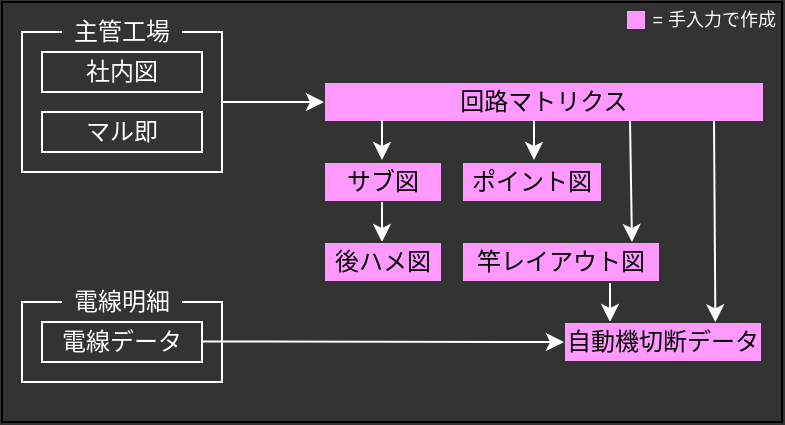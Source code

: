 <mxfile>
    <diagram id="nvRNAKMqMzsSN21wuebc" name="ページ1">
        <mxGraphModel dx="482" dy="288" grid="1" gridSize="10" guides="1" tooltips="1" connect="1" arrows="1" fold="1" page="1" pageScale="1" pageWidth="827" pageHeight="1169" background="#333333" math="0" shadow="0">
            <root>
                <mxCell id="0"/>
                <mxCell id="1" parent="0"/>
                <mxCell id="11" value="" style="rounded=0;whiteSpace=wrap;html=1;fillStyle=solid;fillColor=#333333;fontColor=#FFFFFF;container=0;" parent="1" vertex="1">
                    <mxGeometry x="60" y="160" width="390" height="210" as="geometry"/>
                </mxCell>
                <mxCell id="3" value="回路マトリクス" style="rounded=0;whiteSpace=wrap;strokeColor=#333333;fillStyle=solid;fillColor=#ff99ff;fontColor=#000000;" parent="1" vertex="1">
                    <mxGeometry x="221" y="200" width="220" height="20" as="geometry"/>
                </mxCell>
                <mxCell id="33" value="" style="edgeStyle=none;curved=1;html=1;exitX=1;exitY=0.5;exitDx=0;exitDy=0;entryX=0;entryY=0.5;entryDx=0;entryDy=0;strokeColor=#FFFFFF;" parent="1" source="2" target="3" edge="1">
                    <mxGeometry relative="1" as="geometry">
                        <mxPoint x="240" y="330" as="targetPoint"/>
                        <Array as="points"/>
                    </mxGeometry>
                </mxCell>
                <mxCell id="2" value="" style="rounded=0;labelBackgroundColor=none;whiteSpace=wrap;fillStyle=solid;fillColor=#333333;fontColor=#FFFFFF;strokeColor=#FFFFFF;" parent="1" vertex="1">
                    <mxGeometry x="70" y="175" width="100" height="70" as="geometry"/>
                </mxCell>
                <mxCell id="7" value="" style="edgeStyle=none;html=1;entryX=0.5;entryY=0;entryDx=0;entryDy=0;labelBackgroundColor=none;fontColor=#FFFFFF;strokeColor=#FFFFFF;" parent="1" edge="1">
                    <mxGeometry relative="1" as="geometry">
                        <mxPoint x="250" y="219" as="sourcePoint"/>
                        <mxPoint x="250" y="239" as="targetPoint"/>
                    </mxGeometry>
                </mxCell>
                <mxCell id="4" value="サブ図" style="rounded=0;whiteSpace=wrap;strokeColor=#333333;fillStyle=solid;fillColor=#ff99ff;fontColor=#000000;" parent="1" vertex="1">
                    <mxGeometry x="221" y="240" width="59" height="20" as="geometry"/>
                </mxCell>
                <mxCell id="14" value="主管工場" style="rounded=0;labelBackgroundColor=none;whiteSpace=wrap;fillStyle=solid;fillColor=#333333;fontColor=#FFFFFF;strokeColor=none;" parent="1" vertex="1">
                    <mxGeometry x="90" y="165" width="60" height="20" as="geometry"/>
                </mxCell>
                <mxCell id="44" value="マル即" style="rounded=0;labelBackgroundColor=none;whiteSpace=wrap;fillStyle=solid;fillColor=#333333;fontColor=#FFFFFF;strokeColor=#FFFFFF;" parent="1" vertex="1">
                    <mxGeometry x="80" y="215" width="80" height="20" as="geometry"/>
                </mxCell>
                <mxCell id="47" value="" style="edgeStyle=none;html=1;entryX=0.5;entryY=0;entryDx=0;entryDy=0;labelBackgroundColor=none;fontColor=#FFFFFF;strokeColor=#FFFFFF;" parent="1" edge="1">
                    <mxGeometry relative="1" as="geometry">
                        <mxPoint x="250" y="260" as="sourcePoint"/>
                        <mxPoint x="250" y="280" as="targetPoint"/>
                    </mxGeometry>
                </mxCell>
                <mxCell id="43" value="社内図" style="rounded=0;labelBackgroundColor=none;whiteSpace=wrap;fillStyle=solid;fillColor=#333333;fontColor=#FFFFFF;strokeColor=#FFFFFF;" parent="1" vertex="1">
                    <mxGeometry x="80" y="185" width="80" height="20" as="geometry"/>
                </mxCell>
                <mxCell id="61" value="" style="edgeStyle=none;html=1;entryX=0.5;entryY=0;entryDx=0;entryDy=0;labelBackgroundColor=none;fontColor=#FFFFFF;strokeColor=#FFFFFF;" parent="1" edge="1">
                    <mxGeometry relative="1" as="geometry">
                        <mxPoint x="364" y="300" as="sourcePoint"/>
                        <mxPoint x="364" y="320" as="targetPoint"/>
                    </mxGeometry>
                </mxCell>
                <mxCell id="56" value="" style="rounded=0;labelBackgroundColor=none;whiteSpace=wrap;fillStyle=solid;fillColor=#333333;fontColor=#FFFFFF;strokeColor=#FFFFFF;" parent="1" vertex="1">
                    <mxGeometry x="70" y="310" width="100" height="40" as="geometry"/>
                </mxCell>
                <mxCell id="46" value="後ハメ図" style="rounded=0;whiteSpace=wrap;strokeColor=#333333;fillStyle=solid;fillColor=#ff99ff;fontColor=#000000;" parent="1" vertex="1">
                    <mxGeometry x="221" y="280" width="59" height="20" as="geometry"/>
                </mxCell>
                <mxCell id="48" value="竿レイアウト図" style="rounded=0;whiteSpace=wrap;strokeColor=#333333;fillStyle=solid;fillColor=#ff99ff;fontColor=#000000;" parent="1" vertex="1">
                    <mxGeometry x="290" y="280" width="99" height="20" as="geometry"/>
                </mxCell>
                <mxCell id="50" value="" style="edgeStyle=none;html=1;labelBackgroundColor=none;fontColor=#FFFFFF;strokeColor=#FFFFFF;exitX=0.355;exitY=0.967;exitDx=0;exitDy=0;exitPerimeter=0;" parent="1" edge="1">
                    <mxGeometry relative="1" as="geometry">
                        <mxPoint x="374" y="219.34" as="sourcePoint"/>
                        <mxPoint x="375" y="280" as="targetPoint"/>
                    </mxGeometry>
                </mxCell>
                <mxCell id="51" value="自動機切断データ" style="rounded=0;whiteSpace=wrap;strokeColor=#333333;fillStyle=solid;fillColor=#ff99ff;fontColor=#000000;" parent="1" vertex="1">
                    <mxGeometry x="341" y="320" width="99" height="20" as="geometry"/>
                </mxCell>
                <mxCell id="52" value="ポイント図" style="rounded=0;whiteSpace=wrap;strokeColor=#333333;fillStyle=solid;fillColor=#ff99ff;fontColor=#000000;" parent="1" vertex="1">
                    <mxGeometry x="290" y="240" width="70" height="20" as="geometry"/>
                </mxCell>
                <mxCell id="53" value="" style="edgeStyle=none;html=1;entryX=0.5;entryY=0;entryDx=0;entryDy=0;labelBackgroundColor=none;fontColor=#FFFFFF;strokeColor=#FFFFFF;" parent="1" edge="1">
                    <mxGeometry relative="1" as="geometry">
                        <mxPoint x="326" y="219" as="sourcePoint"/>
                        <mxPoint x="326" y="239" as="targetPoint"/>
                    </mxGeometry>
                </mxCell>
                <mxCell id="55" value="" style="edgeStyle=none;curved=1;html=1;exitX=1;exitY=0.5;exitDx=0;exitDy=0;entryX=0;entryY=0.5;entryDx=0;entryDy=0;strokeColor=#FFFFFF;" parent="1" target="51" edge="1">
                    <mxGeometry relative="1" as="geometry">
                        <mxPoint x="211" y="329.72" as="targetPoint"/>
                        <Array as="points"/>
                        <mxPoint x="160" y="329.72" as="sourcePoint"/>
                    </mxGeometry>
                </mxCell>
                <mxCell id="57" value="電線明細" style="rounded=0;labelBackgroundColor=none;whiteSpace=wrap;fillStyle=solid;fillColor=#333333;fontColor=#FFFFFF;strokeColor=none;" parent="1" vertex="1">
                    <mxGeometry x="90" y="300" width="60" height="20" as="geometry"/>
                </mxCell>
                <mxCell id="54" value="電線データ" style="rounded=0;labelBackgroundColor=none;whiteSpace=wrap;fillStyle=solid;fillColor=#333333;fontColor=#FFFFFF;strokeColor=#FFFFFF;" parent="1" vertex="1">
                    <mxGeometry x="80" y="320" width="80" height="20" as="geometry"/>
                </mxCell>
                <mxCell id="58" value="" style="edgeStyle=none;html=1;labelBackgroundColor=none;fontColor=#FFFFFF;strokeColor=#FFFFFF;exitX=0.355;exitY=0.967;exitDx=0;exitDy=0;exitPerimeter=0;entryX=0.805;entryY=0.008;entryDx=0;entryDy=0;entryPerimeter=0;" parent="1" edge="1">
                    <mxGeometry relative="1" as="geometry">
                        <mxPoint x="416" y="219.34" as="sourcePoint"/>
                        <mxPoint x="416.695" y="320.16" as="targetPoint"/>
                    </mxGeometry>
                </mxCell>
                <mxCell id="69" value="&lt;meta charset=&quot;utf-8&quot;&gt;&lt;span style=&quot;color: rgb(255, 255, 255); font-family: Helvetica; font-size: 9px; font-style: normal; font-variant-ligatures: normal; font-variant-caps: normal; font-weight: 400; letter-spacing: normal; orphans: 2; text-indent: 0px; text-transform: none; widows: 2; word-spacing: 0px; -webkit-text-stroke-width: 0px; text-decoration-thickness: initial; text-decoration-style: initial; text-decoration-color: initial; float: none; display: inline !important;&quot;&gt;= 手入力で作成&lt;/span&gt;" style="text;whiteSpace=wrap;html=1;verticalAlign=middle;labelBackgroundColor=none;align=right;horizontal=1;" vertex="1" parent="1">
                    <mxGeometry x="381" y="163" width="68" height="10" as="geometry"/>
                </mxCell>
                <mxCell id="70" value="" style="rounded=0;whiteSpace=wrap;strokeColor=#333333;fillStyle=solid;fillColor=#ff99ff;fontColor=#000000;" vertex="1" parent="1">
                    <mxGeometry x="372" y="164" width="10" height="10" as="geometry"/>
                </mxCell>
            </root>
        </mxGraphModel>
    </diagram>
</mxfile>